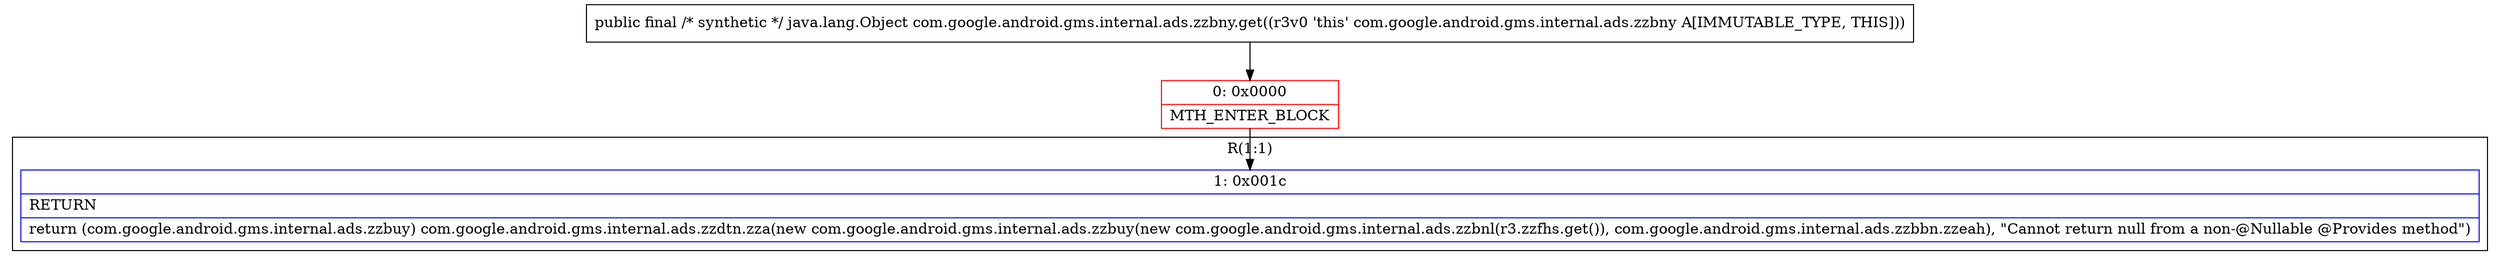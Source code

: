 digraph "CFG forcom.google.android.gms.internal.ads.zzbny.get()Ljava\/lang\/Object;" {
subgraph cluster_Region_583590157 {
label = "R(1:1)";
node [shape=record,color=blue];
Node_1 [shape=record,label="{1\:\ 0x001c|RETURN\l|return (com.google.android.gms.internal.ads.zzbuy) com.google.android.gms.internal.ads.zzdtn.zza(new com.google.android.gms.internal.ads.zzbuy(new com.google.android.gms.internal.ads.zzbnl(r3.zzfhs.get()), com.google.android.gms.internal.ads.zzbbn.zzeah), \"Cannot return null from a non\-@Nullable @Provides method\")\l}"];
}
Node_0 [shape=record,color=red,label="{0\:\ 0x0000|MTH_ENTER_BLOCK\l}"];
MethodNode[shape=record,label="{public final \/* synthetic *\/ java.lang.Object com.google.android.gms.internal.ads.zzbny.get((r3v0 'this' com.google.android.gms.internal.ads.zzbny A[IMMUTABLE_TYPE, THIS])) }"];
MethodNode -> Node_0;
Node_0 -> Node_1;
}

